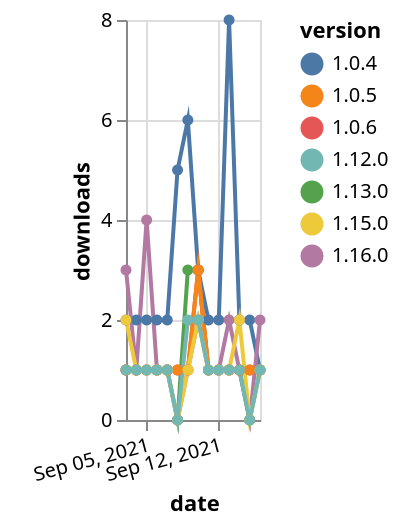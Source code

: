 {"$schema": "https://vega.github.io/schema/vega-lite/v5.json", "description": "A simple bar chart with embedded data.", "data": {"values": [{"date": "2021-09-03", "total": 3706, "delta": 2, "version": "1.0.4"}, {"date": "2021-09-04", "total": 3708, "delta": 2, "version": "1.0.4"}, {"date": "2021-09-05", "total": 3710, "delta": 2, "version": "1.0.4"}, {"date": "2021-09-06", "total": 3712, "delta": 2, "version": "1.0.4"}, {"date": "2021-09-07", "total": 3714, "delta": 2, "version": "1.0.4"}, {"date": "2021-09-08", "total": 3719, "delta": 5, "version": "1.0.4"}, {"date": "2021-09-09", "total": 3725, "delta": 6, "version": "1.0.4"}, {"date": "2021-09-10", "total": 3728, "delta": 3, "version": "1.0.4"}, {"date": "2021-09-11", "total": 3730, "delta": 2, "version": "1.0.4"}, {"date": "2021-09-12", "total": 3732, "delta": 2, "version": "1.0.4"}, {"date": "2021-09-13", "total": 3740, "delta": 8, "version": "1.0.4"}, {"date": "2021-09-14", "total": 3742, "delta": 2, "version": "1.0.4"}, {"date": "2021-09-15", "total": 3744, "delta": 2, "version": "1.0.4"}, {"date": "2021-09-16", "total": 3745, "delta": 1, "version": "1.0.4"}, {"date": "2021-09-03", "total": 250, "delta": 1, "version": "1.13.0"}, {"date": "2021-09-04", "total": 251, "delta": 1, "version": "1.13.0"}, {"date": "2021-09-05", "total": 252, "delta": 1, "version": "1.13.0"}, {"date": "2021-09-06", "total": 253, "delta": 1, "version": "1.13.0"}, {"date": "2021-09-07", "total": 254, "delta": 1, "version": "1.13.0"}, {"date": "2021-09-08", "total": 254, "delta": 0, "version": "1.13.0"}, {"date": "2021-09-09", "total": 257, "delta": 3, "version": "1.13.0"}, {"date": "2021-09-10", "total": 260, "delta": 3, "version": "1.13.0"}, {"date": "2021-09-11", "total": 261, "delta": 1, "version": "1.13.0"}, {"date": "2021-09-12", "total": 262, "delta": 1, "version": "1.13.0"}, {"date": "2021-09-13", "total": 263, "delta": 1, "version": "1.13.0"}, {"date": "2021-09-14", "total": 264, "delta": 1, "version": "1.13.0"}, {"date": "2021-09-15", "total": 264, "delta": 0, "version": "1.13.0"}, {"date": "2021-09-16", "total": 265, "delta": 1, "version": "1.13.0"}, {"date": "2021-09-03", "total": 15, "delta": 3, "version": "1.16.0"}, {"date": "2021-09-04", "total": 16, "delta": 1, "version": "1.16.0"}, {"date": "2021-09-05", "total": 20, "delta": 4, "version": "1.16.0"}, {"date": "2021-09-06", "total": 21, "delta": 1, "version": "1.16.0"}, {"date": "2021-09-07", "total": 22, "delta": 1, "version": "1.16.0"}, {"date": "2021-09-08", "total": 22, "delta": 0, "version": "1.16.0"}, {"date": "2021-09-09", "total": 23, "delta": 1, "version": "1.16.0"}, {"date": "2021-09-10", "total": 25, "delta": 2, "version": "1.16.0"}, {"date": "2021-09-11", "total": 26, "delta": 1, "version": "1.16.0"}, {"date": "2021-09-12", "total": 27, "delta": 1, "version": "1.16.0"}, {"date": "2021-09-13", "total": 29, "delta": 2, "version": "1.16.0"}, {"date": "2021-09-14", "total": 30, "delta": 1, "version": "1.16.0"}, {"date": "2021-09-15", "total": 30, "delta": 0, "version": "1.16.0"}, {"date": "2021-09-16", "total": 32, "delta": 2, "version": "1.16.0"}, {"date": "2021-09-03", "total": 240, "delta": 1, "version": "1.0.6"}, {"date": "2021-09-04", "total": 241, "delta": 1, "version": "1.0.6"}, {"date": "2021-09-05", "total": 242, "delta": 1, "version": "1.0.6"}, {"date": "2021-09-06", "total": 243, "delta": 1, "version": "1.0.6"}, {"date": "2021-09-07", "total": 244, "delta": 1, "version": "1.0.6"}, {"date": "2021-09-08", "total": 245, "delta": 1, "version": "1.0.6"}, {"date": "2021-09-09", "total": 246, "delta": 1, "version": "1.0.6"}, {"date": "2021-09-10", "total": 249, "delta": 3, "version": "1.0.6"}, {"date": "2021-09-11", "total": 250, "delta": 1, "version": "1.0.6"}, {"date": "2021-09-12", "total": 251, "delta": 1, "version": "1.0.6"}, {"date": "2021-09-13", "total": 252, "delta": 1, "version": "1.0.6"}, {"date": "2021-09-14", "total": 253, "delta": 1, "version": "1.0.6"}, {"date": "2021-09-15", "total": 254, "delta": 1, "version": "1.0.6"}, {"date": "2021-09-16", "total": 255, "delta": 1, "version": "1.0.6"}, {"date": "2021-09-03", "total": 246, "delta": 1, "version": "1.0.5"}, {"date": "2021-09-04", "total": 247, "delta": 1, "version": "1.0.5"}, {"date": "2021-09-05", "total": 248, "delta": 1, "version": "1.0.5"}, {"date": "2021-09-06", "total": 249, "delta": 1, "version": "1.0.5"}, {"date": "2021-09-07", "total": 250, "delta": 1, "version": "1.0.5"}, {"date": "2021-09-08", "total": 251, "delta": 1, "version": "1.0.5"}, {"date": "2021-09-09", "total": 252, "delta": 1, "version": "1.0.5"}, {"date": "2021-09-10", "total": 255, "delta": 3, "version": "1.0.5"}, {"date": "2021-09-11", "total": 256, "delta": 1, "version": "1.0.5"}, {"date": "2021-09-12", "total": 257, "delta": 1, "version": "1.0.5"}, {"date": "2021-09-13", "total": 258, "delta": 1, "version": "1.0.5"}, {"date": "2021-09-14", "total": 259, "delta": 1, "version": "1.0.5"}, {"date": "2021-09-15", "total": 260, "delta": 1, "version": "1.0.5"}, {"date": "2021-09-16", "total": 261, "delta": 1, "version": "1.0.5"}, {"date": "2021-09-03", "total": 126, "delta": 2, "version": "1.15.0"}, {"date": "2021-09-04", "total": 127, "delta": 1, "version": "1.15.0"}, {"date": "2021-09-05", "total": 128, "delta": 1, "version": "1.15.0"}, {"date": "2021-09-06", "total": 129, "delta": 1, "version": "1.15.0"}, {"date": "2021-09-07", "total": 130, "delta": 1, "version": "1.15.0"}, {"date": "2021-09-08", "total": 130, "delta": 0, "version": "1.15.0"}, {"date": "2021-09-09", "total": 131, "delta": 1, "version": "1.15.0"}, {"date": "2021-09-10", "total": 133, "delta": 2, "version": "1.15.0"}, {"date": "2021-09-11", "total": 134, "delta": 1, "version": "1.15.0"}, {"date": "2021-09-12", "total": 135, "delta": 1, "version": "1.15.0"}, {"date": "2021-09-13", "total": 136, "delta": 1, "version": "1.15.0"}, {"date": "2021-09-14", "total": 138, "delta": 2, "version": "1.15.0"}, {"date": "2021-09-15", "total": 138, "delta": 0, "version": "1.15.0"}, {"date": "2021-09-16", "total": 139, "delta": 1, "version": "1.15.0"}, {"date": "2021-09-03", "total": 231, "delta": 1, "version": "1.12.0"}, {"date": "2021-09-04", "total": 232, "delta": 1, "version": "1.12.0"}, {"date": "2021-09-05", "total": 233, "delta": 1, "version": "1.12.0"}, {"date": "2021-09-06", "total": 234, "delta": 1, "version": "1.12.0"}, {"date": "2021-09-07", "total": 235, "delta": 1, "version": "1.12.0"}, {"date": "2021-09-08", "total": 235, "delta": 0, "version": "1.12.0"}, {"date": "2021-09-09", "total": 237, "delta": 2, "version": "1.12.0"}, {"date": "2021-09-10", "total": 239, "delta": 2, "version": "1.12.0"}, {"date": "2021-09-11", "total": 240, "delta": 1, "version": "1.12.0"}, {"date": "2021-09-12", "total": 241, "delta": 1, "version": "1.12.0"}, {"date": "2021-09-13", "total": 242, "delta": 1, "version": "1.12.0"}, {"date": "2021-09-14", "total": 243, "delta": 1, "version": "1.12.0"}, {"date": "2021-09-15", "total": 243, "delta": 0, "version": "1.12.0"}, {"date": "2021-09-16", "total": 244, "delta": 1, "version": "1.12.0"}]}, "width": "container", "mark": {"type": "line", "point": {"filled": true}}, "encoding": {"x": {"field": "date", "type": "temporal", "timeUnit": "yearmonthdate", "title": "date", "axis": {"labelAngle": -15}}, "y": {"field": "delta", "type": "quantitative", "title": "downloads"}, "color": {"field": "version", "type": "nominal"}, "tooltip": {"field": "delta"}}}